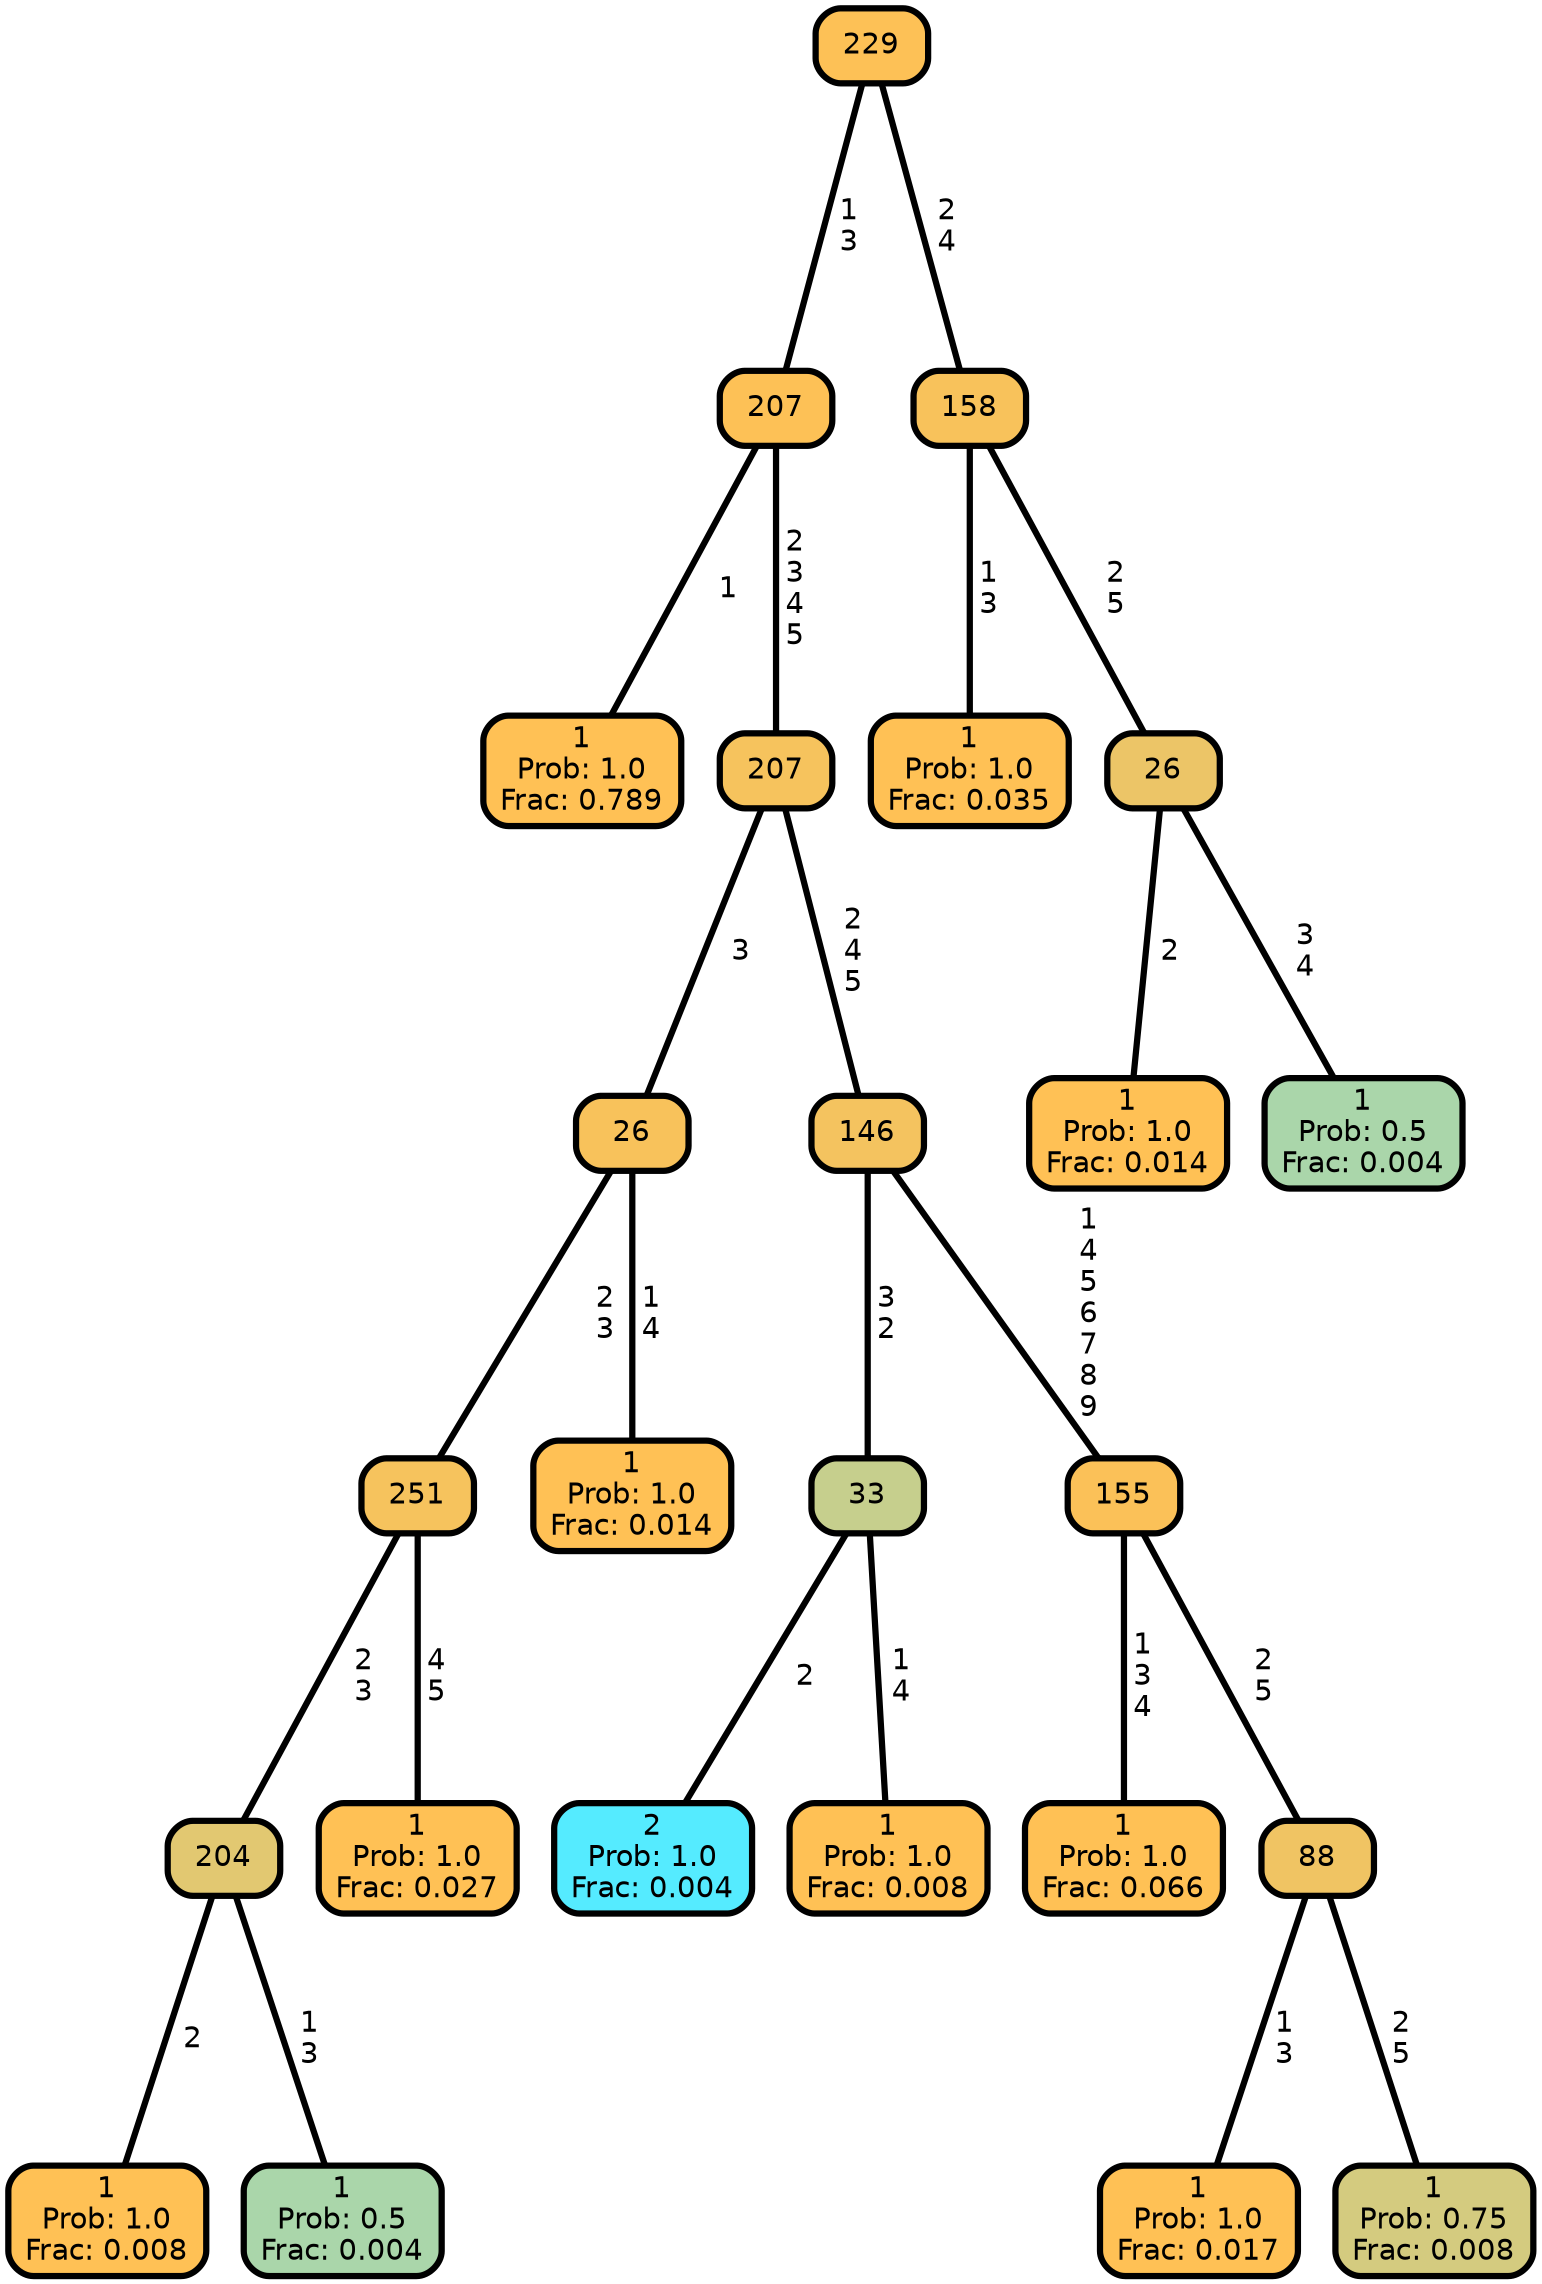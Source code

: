 graph Tree {
node [shape=box, style="filled, rounded",color="black",penwidth="3",fontcolor="black",                 fontname=helvetica] ;
graph [ranksep="0 equally", splines=straight,                 bgcolor=transparent, dpi=200] ;
edge [fontname=helvetica, color=black] ;
0 [label="1
Prob: 1.0
Frac: 0.789", fillcolor="#ffc155"] ;
1 [label="207", fillcolor="#fdc156"] ;
2 [label="1
Prob: 1.0
Frac: 0.008", fillcolor="#ffc155"] ;
3 [label="204", fillcolor="#e2c871"] ;
4 [label="1
Prob: 0.5
Frac: 0.004", fillcolor="#aad6aa"] ;
5 [label="251", fillcolor="#f6c35d"] ;
6 [label="1
Prob: 1.0
Frac: 0.027", fillcolor="#ffc155"] ;
7 [label="26", fillcolor="#f8c25b"] ;
8 [label="1
Prob: 1.0
Frac: 0.014", fillcolor="#ffc155"] ;
9 [label="207", fillcolor="#f6c35d"] ;
10 [label="2
Prob: 1.0
Frac: 0.004", fillcolor="#55ebff"] ;
11 [label="33", fillcolor="#c6cf8d"] ;
12 [label="1
Prob: 1.0
Frac: 0.008", fillcolor="#ffc155"] ;
13 [label="146", fillcolor="#f4c35f"] ;
14 [label="1
Prob: 1.0
Frac: 0.066", fillcolor="#ffc155"] ;
15 [label="155", fillcolor="#fbc158"] ;
16 [label="1
Prob: 1.0
Frac: 0.017", fillcolor="#ffc155"] ;
17 [label="88", fillcolor="#f0c463"] ;
18 [label="1
Prob: 0.75
Frac: 0.008", fillcolor="#d4cb7f"] ;
19 [label="229", fillcolor="#fdc156"] ;
20 [label="1
Prob: 1.0
Frac: 0.035", fillcolor="#ffc155"] ;
21 [label="158", fillcolor="#f8c25b"] ;
22 [label="1
Prob: 1.0
Frac: 0.014", fillcolor="#ffc155"] ;
23 [label="26", fillcolor="#ecc567"] ;
24 [label="1
Prob: 0.5
Frac: 0.004", fillcolor="#aad6aa"] ;
1 -- 0 [label=" 1",penwidth=3] ;
1 -- 9 [label=" 2\n 3\n 4\n 5",penwidth=3] ;
3 -- 2 [label=" 2",penwidth=3] ;
3 -- 4 [label=" 1\n 3",penwidth=3] ;
5 -- 3 [label=" 2\n 3",penwidth=3] ;
5 -- 6 [label=" 4\n 5",penwidth=3] ;
7 -- 5 [label=" 2\n 3",penwidth=3] ;
7 -- 8 [label=" 1\n 4",penwidth=3] ;
9 -- 7 [label=" 3",penwidth=3] ;
9 -- 13 [label=" 2\n 4\n 5",penwidth=3] ;
11 -- 10 [label=" 2",penwidth=3] ;
11 -- 12 [label=" 1\n 4",penwidth=3] ;
13 -- 11 [label=" 3\n 2",penwidth=3] ;
13 -- 15 [label=" 1\n 4\n 5\n 6\n 7\n 8\n 9",penwidth=3] ;
15 -- 14 [label=" 1\n 3\n 4",penwidth=3] ;
15 -- 17 [label=" 2\n 5",penwidth=3] ;
17 -- 16 [label=" 1\n 3",penwidth=3] ;
17 -- 18 [label=" 2\n 5",penwidth=3] ;
19 -- 1 [label=" 1\n 3",penwidth=3] ;
19 -- 21 [label=" 2\n 4",penwidth=3] ;
21 -- 20 [label=" 1\n 3",penwidth=3] ;
21 -- 23 [label=" 2\n 5",penwidth=3] ;
23 -- 22 [label=" 2",penwidth=3] ;
23 -- 24 [label=" 3\n 4",penwidth=3] ;
{rank = same;}}